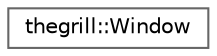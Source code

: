 digraph "Graphical Class Hierarchy"
{
 // LATEX_PDF_SIZE
  bgcolor="transparent";
  edge [fontname=Helvetica,fontsize=10,labelfontname=Helvetica,labelfontsize=10];
  node [fontname=Helvetica,fontsize=10,shape=box,height=0.2,width=0.4];
  rankdir="LR";
  Node0 [id="Node000000",label="thegrill::Window",height=0.2,width=0.4,color="grey40", fillcolor="white", style="filled",URL="$structthegrill_1_1_window.html",tooltip=" "];
}
